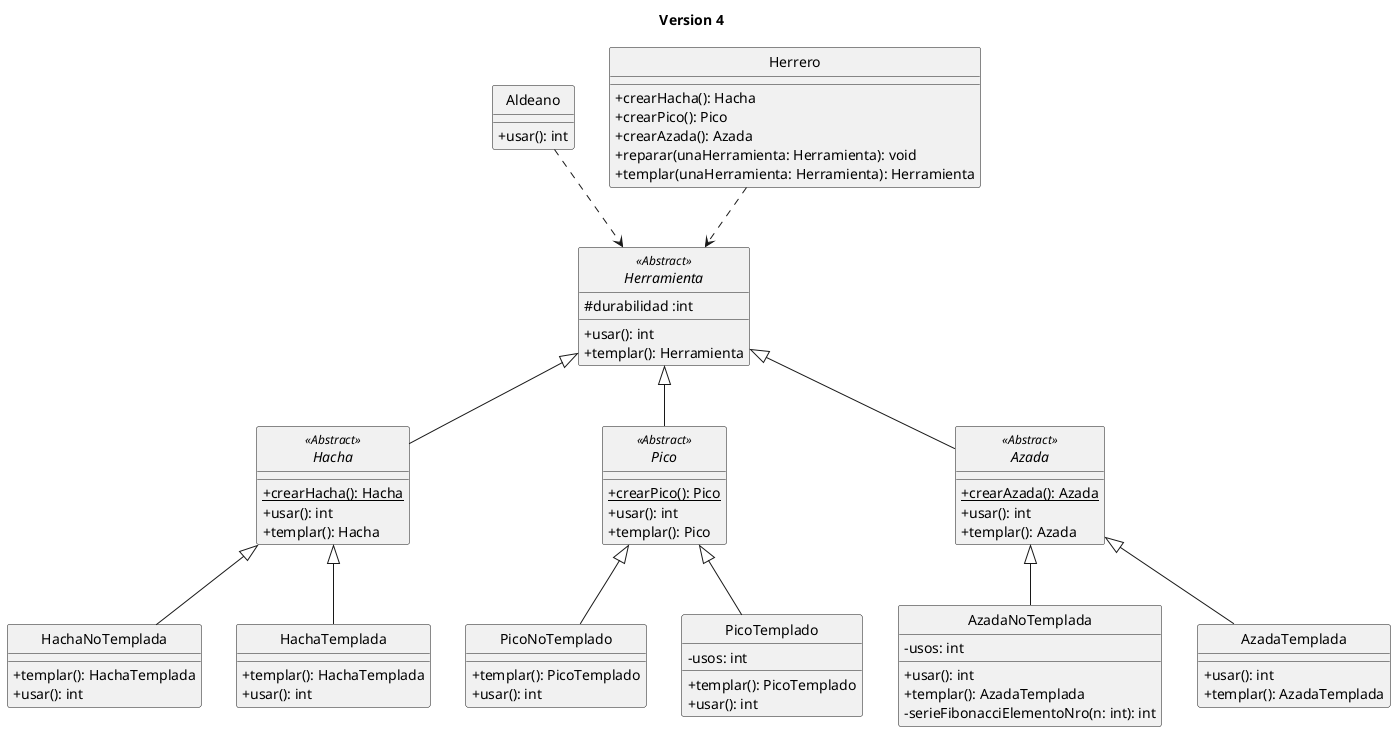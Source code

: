 @startuml Diagrama de Clases

skinparam monochrome true
hide circle
skinparam classAttributeIconSize 0

title Version 4

class Aldeano {
    +usar(): int
}
class Herrero {
    +crearHacha(): Hacha
    +crearPico(): Pico
    +crearAzada(): Azada
    +reparar(unaHerramienta: Herramienta): void
    +templar(unaHerramienta: Herramienta): Herramienta
}

abstract class Herramienta {
    #durabilidad :int
    +usar(): int
    +templar(): Herramienta
}

abstract class Hacha {
    {static} +crearHacha(): Hacha
    +usar(): int
    +templar(): Hacha
}

abstract class Pico {
    {static} +crearPico(): Pico
    +usar(): int
    +templar(): Pico
}

abstract class Azada {
    {static} +crearAzada(): Azada
    +usar(): int
    +templar(): Azada
}

class HachaNoTemplada {
    +templar(): HachaTemplada
    +usar(): int
}

class HachaTemplada {
    +templar(): HachaTemplada
    +usar(): int
}

class PicoNoTemplado {
    +templar(): PicoTemplado
    +usar(): int
}

class PicoTemplado {
    -usos: int
    +templar(): PicoTemplado
    +usar(): int
}

class AzadaNoTemplada {
    -usos: int
    +usar(): int
    +templar(): AzadaTemplada
    -serieFibonacciElementoNro(n: int): int
}

class AzadaTemplada {
    +usar(): int
    +templar(): AzadaTemplada
}


Herramienta <<Abstract>>

Aldeano ..> Herramienta
Herrero ..> Herramienta

Herramienta <|-- Hacha
Herramienta <|-- Pico
Herramienta <|-- Azada

Hacha <<Abstract>>
Pico <<Abstract>>
Azada <<Abstract>>

Hacha <|-- HachaNoTemplada
Hacha <|-- HachaTemplada

Pico <|-- PicoNoTemplado
Pico <|-- PicoTemplado

Azada <|-- AzadaNoTemplada
Azada <|-- AzadaTemplada

@enduml